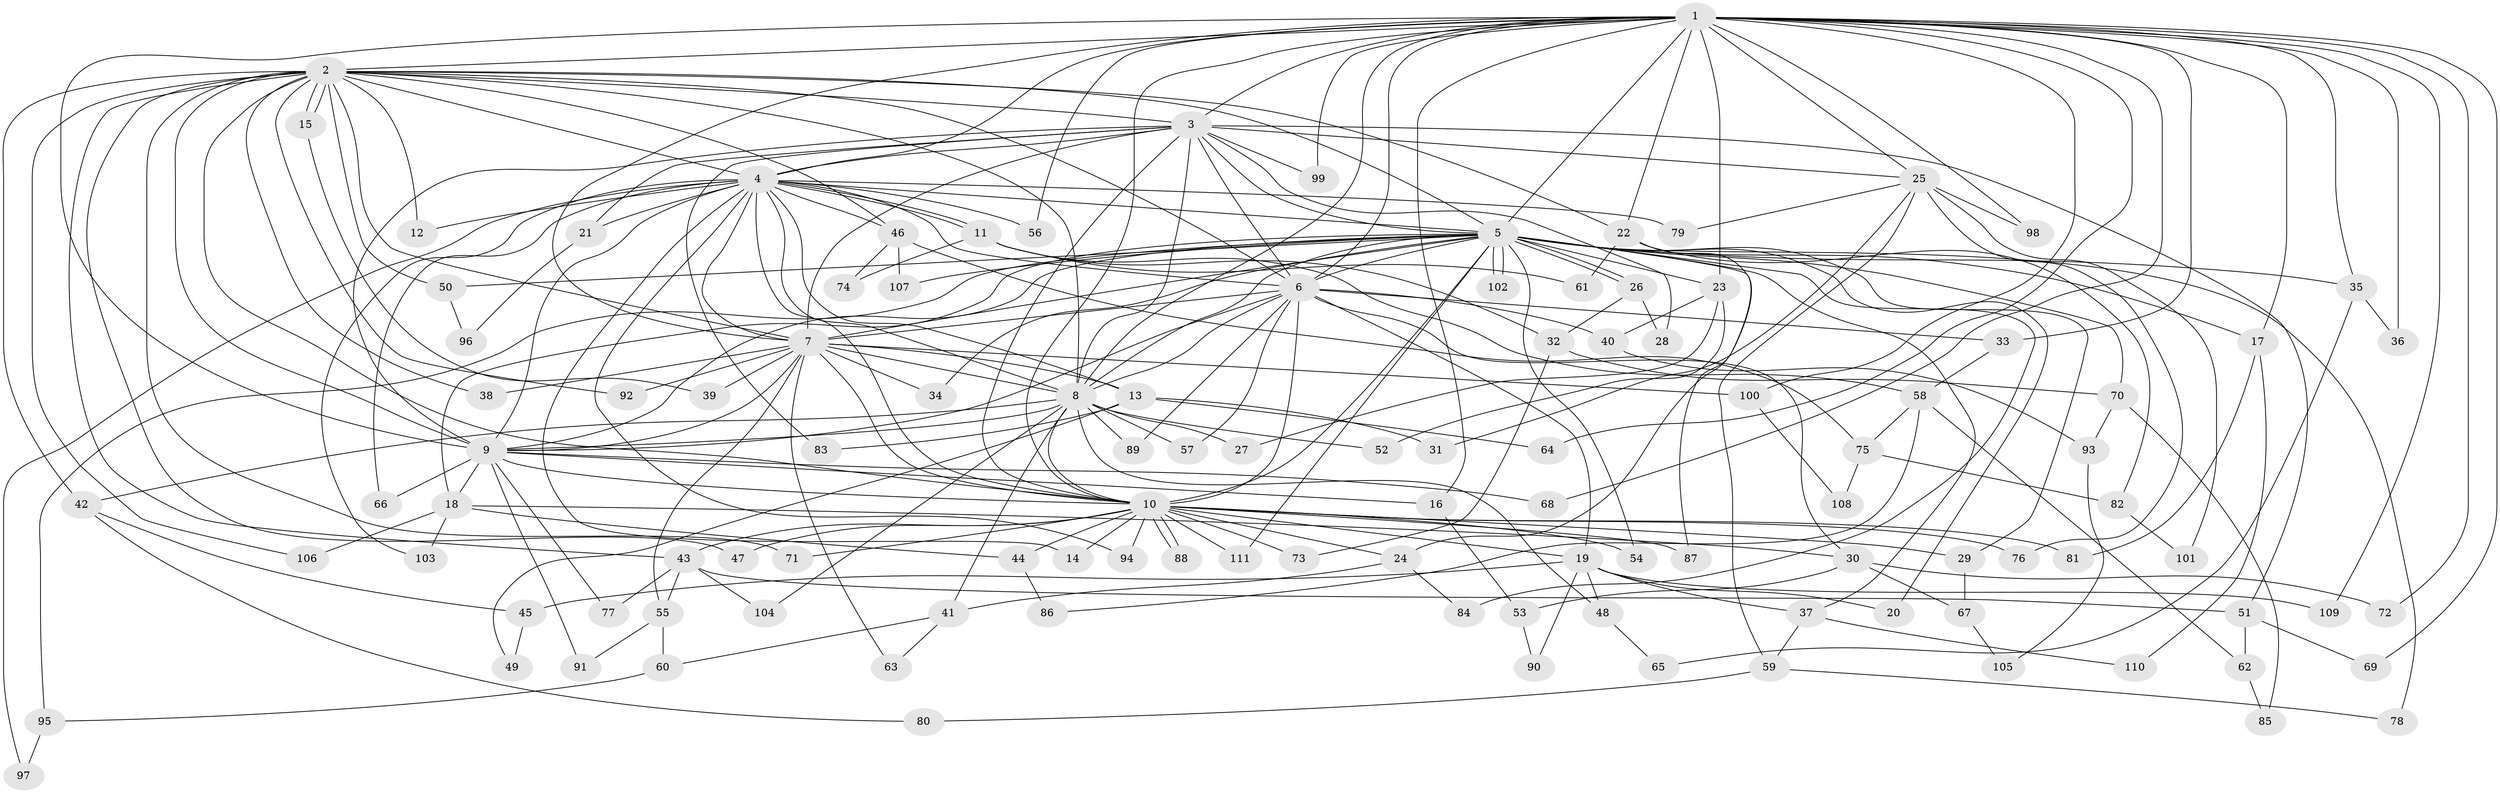 // coarse degree distribution, {25: 0.025, 20: 0.0125, 15: 0.0125, 21: 0.0125, 29: 0.0125, 14: 0.0125, 18: 0.0125, 16: 0.0125, 13: 0.0125, 6: 0.0375, 2: 0.4625, 3: 0.175, 4: 0.1, 9: 0.0125, 8: 0.025, 5: 0.05, 7: 0.0125}
// Generated by graph-tools (version 1.1) at 2025/23/03/03/25 07:23:42]
// undirected, 111 vertices, 247 edges
graph export_dot {
graph [start="1"]
  node [color=gray90,style=filled];
  1;
  2;
  3;
  4;
  5;
  6;
  7;
  8;
  9;
  10;
  11;
  12;
  13;
  14;
  15;
  16;
  17;
  18;
  19;
  20;
  21;
  22;
  23;
  24;
  25;
  26;
  27;
  28;
  29;
  30;
  31;
  32;
  33;
  34;
  35;
  36;
  37;
  38;
  39;
  40;
  41;
  42;
  43;
  44;
  45;
  46;
  47;
  48;
  49;
  50;
  51;
  52;
  53;
  54;
  55;
  56;
  57;
  58;
  59;
  60;
  61;
  62;
  63;
  64;
  65;
  66;
  67;
  68;
  69;
  70;
  71;
  72;
  73;
  74;
  75;
  76;
  77;
  78;
  79;
  80;
  81;
  82;
  83;
  84;
  85;
  86;
  87;
  88;
  89;
  90;
  91;
  92;
  93;
  94;
  95;
  96;
  97;
  98;
  99;
  100;
  101;
  102;
  103;
  104;
  105;
  106;
  107;
  108;
  109;
  110;
  111;
  1 -- 2;
  1 -- 3;
  1 -- 4;
  1 -- 5;
  1 -- 6;
  1 -- 7;
  1 -- 8;
  1 -- 9;
  1 -- 10;
  1 -- 16;
  1 -- 17;
  1 -- 22;
  1 -- 23;
  1 -- 25;
  1 -- 33;
  1 -- 35;
  1 -- 36;
  1 -- 56;
  1 -- 64;
  1 -- 68;
  1 -- 69;
  1 -- 72;
  1 -- 98;
  1 -- 99;
  1 -- 100;
  1 -- 109;
  2 -- 3;
  2 -- 4;
  2 -- 5;
  2 -- 6;
  2 -- 7;
  2 -- 8;
  2 -- 9;
  2 -- 10;
  2 -- 12;
  2 -- 15;
  2 -- 15;
  2 -- 22;
  2 -- 38;
  2 -- 42;
  2 -- 43;
  2 -- 46;
  2 -- 47;
  2 -- 50;
  2 -- 71;
  2 -- 92;
  2 -- 106;
  3 -- 4;
  3 -- 5;
  3 -- 6;
  3 -- 7;
  3 -- 8;
  3 -- 9;
  3 -- 10;
  3 -- 21;
  3 -- 25;
  3 -- 28;
  3 -- 51;
  3 -- 83;
  3 -- 99;
  4 -- 5;
  4 -- 6;
  4 -- 7;
  4 -- 8;
  4 -- 9;
  4 -- 10;
  4 -- 11;
  4 -- 11;
  4 -- 12;
  4 -- 13;
  4 -- 14;
  4 -- 21;
  4 -- 46;
  4 -- 56;
  4 -- 66;
  4 -- 79;
  4 -- 94;
  4 -- 97;
  4 -- 103;
  5 -- 6;
  5 -- 7;
  5 -- 8;
  5 -- 9;
  5 -- 10;
  5 -- 17;
  5 -- 18;
  5 -- 20;
  5 -- 23;
  5 -- 26;
  5 -- 26;
  5 -- 29;
  5 -- 34;
  5 -- 35;
  5 -- 37;
  5 -- 50;
  5 -- 54;
  5 -- 70;
  5 -- 78;
  5 -- 84;
  5 -- 87;
  5 -- 95;
  5 -- 102;
  5 -- 102;
  5 -- 107;
  5 -- 111;
  6 -- 7;
  6 -- 8;
  6 -- 9;
  6 -- 10;
  6 -- 19;
  6 -- 30;
  6 -- 33;
  6 -- 40;
  6 -- 57;
  6 -- 89;
  7 -- 8;
  7 -- 9;
  7 -- 10;
  7 -- 13;
  7 -- 34;
  7 -- 38;
  7 -- 39;
  7 -- 55;
  7 -- 63;
  7 -- 92;
  7 -- 100;
  8 -- 9;
  8 -- 10;
  8 -- 27;
  8 -- 41;
  8 -- 42;
  8 -- 48;
  8 -- 52;
  8 -- 57;
  8 -- 89;
  8 -- 104;
  9 -- 10;
  9 -- 16;
  9 -- 18;
  9 -- 66;
  9 -- 68;
  9 -- 77;
  9 -- 91;
  10 -- 14;
  10 -- 19;
  10 -- 24;
  10 -- 29;
  10 -- 43;
  10 -- 44;
  10 -- 47;
  10 -- 54;
  10 -- 71;
  10 -- 73;
  10 -- 76;
  10 -- 81;
  10 -- 87;
  10 -- 88;
  10 -- 88;
  10 -- 94;
  10 -- 111;
  11 -- 32;
  11 -- 58;
  11 -- 61;
  11 -- 74;
  13 -- 31;
  13 -- 49;
  13 -- 64;
  13 -- 83;
  15 -- 39;
  16 -- 53;
  17 -- 81;
  17 -- 110;
  18 -- 30;
  18 -- 44;
  18 -- 103;
  18 -- 106;
  19 -- 20;
  19 -- 37;
  19 -- 45;
  19 -- 48;
  19 -- 90;
  19 -- 109;
  21 -- 96;
  22 -- 24;
  22 -- 61;
  22 -- 82;
  23 -- 27;
  23 -- 40;
  23 -- 52;
  24 -- 41;
  24 -- 84;
  25 -- 31;
  25 -- 59;
  25 -- 76;
  25 -- 79;
  25 -- 98;
  25 -- 101;
  26 -- 28;
  26 -- 32;
  29 -- 67;
  30 -- 53;
  30 -- 67;
  30 -- 72;
  32 -- 70;
  32 -- 73;
  33 -- 58;
  35 -- 36;
  35 -- 65;
  37 -- 59;
  37 -- 110;
  40 -- 93;
  41 -- 60;
  41 -- 63;
  42 -- 45;
  42 -- 80;
  43 -- 51;
  43 -- 55;
  43 -- 77;
  43 -- 104;
  44 -- 86;
  45 -- 49;
  46 -- 74;
  46 -- 75;
  46 -- 107;
  48 -- 65;
  50 -- 96;
  51 -- 62;
  51 -- 69;
  53 -- 90;
  55 -- 60;
  55 -- 91;
  58 -- 62;
  58 -- 75;
  58 -- 86;
  59 -- 78;
  59 -- 80;
  60 -- 95;
  62 -- 85;
  67 -- 105;
  70 -- 85;
  70 -- 93;
  75 -- 82;
  75 -- 108;
  82 -- 101;
  93 -- 105;
  95 -- 97;
  100 -- 108;
}
